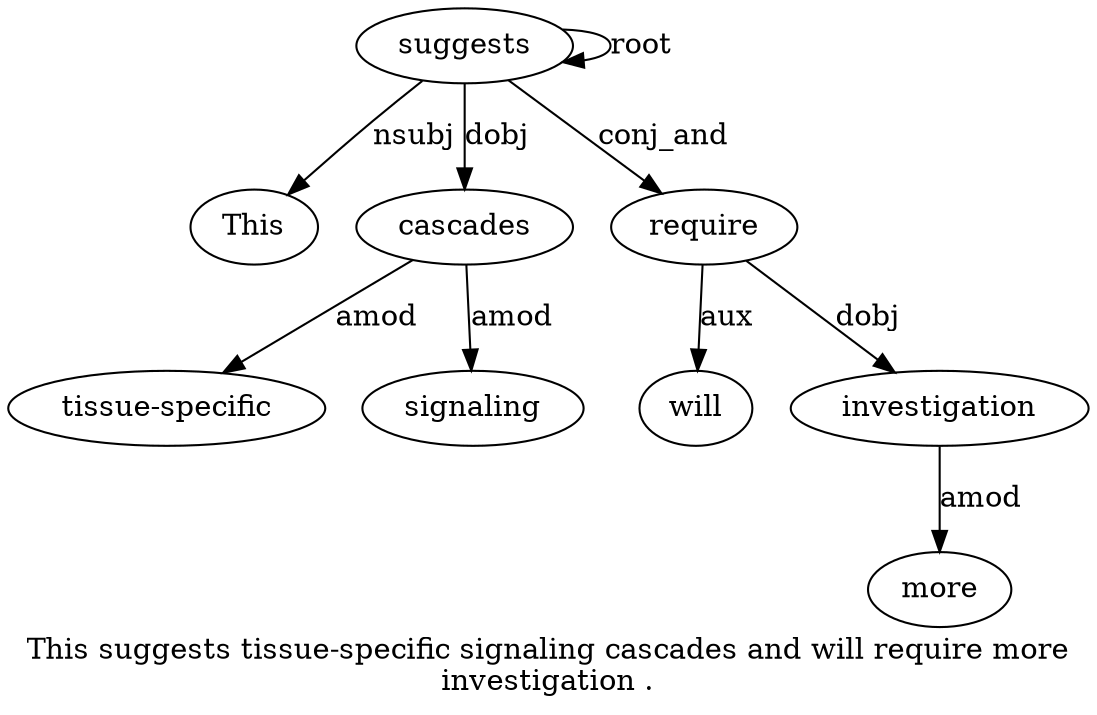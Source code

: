 digraph "This suggests tissue-specific signaling cascades and will require more investigation ." {
label="This suggests tissue-specific signaling cascades and will require more
investigation .";
suggests2 [style=filled, fillcolor=white, label=suggests];
This1 [style=filled, fillcolor=white, label=This];
suggests2 -> This1  [label=nsubj];
suggests2 -> suggests2  [label=root];
cascades5 [style=filled, fillcolor=white, label=cascades];
"tissue-specific3" [style=filled, fillcolor=white, label="tissue-specific"];
cascades5 -> "tissue-specific3"  [label=amod];
signaling4 [style=filled, fillcolor=white, label=signaling];
cascades5 -> signaling4  [label=amod];
suggests2 -> cascades5  [label=dobj];
require8 [style=filled, fillcolor=white, label=require];
will7 [style=filled, fillcolor=white, label=will];
require8 -> will7  [label=aux];
suggests2 -> require8  [label=conj_and];
investigation10 [style=filled, fillcolor=white, label=investigation];
more9 [style=filled, fillcolor=white, label=more];
investigation10 -> more9  [label=amod];
require8 -> investigation10  [label=dobj];
}
